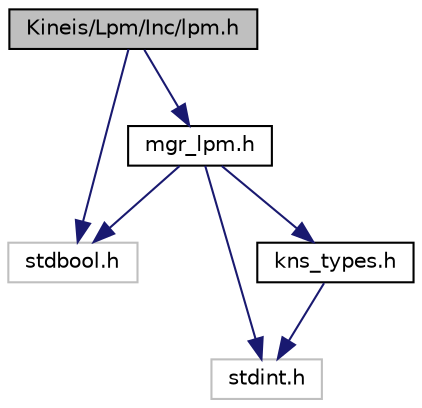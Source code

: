 digraph "Kineis/Lpm/Inc/lpm.h"
{
 // INTERACTIVE_SVG=YES
 // LATEX_PDF_SIZE
  edge [fontname="Helvetica",fontsize="10",labelfontname="Helvetica",labelfontsize="10"];
  node [fontname="Helvetica",fontsize="10",shape=record];
  Node1 [label="Kineis/Lpm/Inc/lpm.h",height=0.2,width=0.4,color="black", fillcolor="grey75", style="filled", fontcolor="black",tooltip="This file contains some utilities and functions needed for a correct handling of LPM on the STM32WL55..."];
  Node1 -> Node2 [color="midnightblue",fontsize="10",style="solid",fontname="Helvetica"];
  Node2 [label="stdbool.h",height=0.2,width=0.4,color="grey75", fillcolor="white", style="filled",tooltip=" "];
  Node1 -> Node3 [color="midnightblue",fontsize="10",style="solid",fontname="Helvetica"];
  Node3 [label="mgr_lpm.h",height=0.2,width=0.4,color="black", fillcolor="white", style="filled",URL="$df/d63/mgr__lpm_8h.html",tooltip="low power mode manager is in charge to collect all low power needs from 'clients' and setup the corre..."];
  Node3 -> Node2 [color="midnightblue",fontsize="10",style="solid",fontname="Helvetica"];
  Node3 -> Node4 [color="midnightblue",fontsize="10",style="solid",fontname="Helvetica"];
  Node4 [label="stdint.h",height=0.2,width=0.4,color="grey75", fillcolor="white", style="filled",tooltip=" "];
  Node3 -> Node5 [color="midnightblue",fontsize="10",style="solid",fontname="Helvetica"];
  Node5 [label="kns_types.h",height=0.2,width=0.4,color="black", fillcolor="white", style="filled",URL="$d8/d85/kns__types_8h.html",tooltip="Kineis types definition."];
  Node5 -> Node4 [color="midnightblue",fontsize="10",style="solid",fontname="Helvetica"];
}
